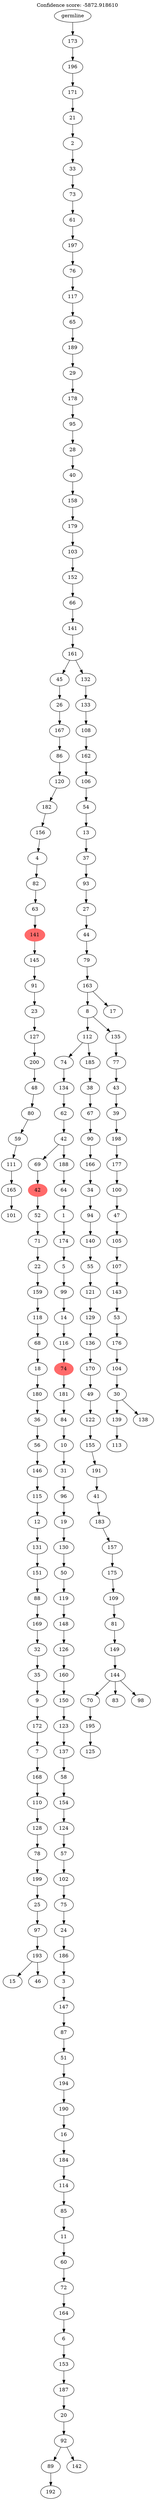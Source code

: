 digraph g {
	"202" -> "203";
	"203" [label="101"];
	"201" -> "202";
	"202" [label="165"];
	"200" -> "201";
	"201" [label="111"];
	"199" -> "200";
	"200" [label="59"];
	"198" -> "199";
	"199" [label="80"];
	"197" -> "198";
	"198" [label="48"];
	"196" -> "197";
	"197" [label="200"];
	"195" -> "196";
	"196" [label="127"];
	"194" -> "195";
	"195" [label="23"];
	"193" -> "194";
	"194" [label="91"];
	"192" -> "193";
	"193" [label="145"];
	"191" -> "192";
	"192" [color=indianred1, style=filled, label="141"];
	"190" -> "191";
	"191" [label="63"];
	"189" -> "190";
	"190" [label="82"];
	"188" -> "189";
	"189" [label="4"];
	"187" -> "188";
	"188" [label="156"];
	"186" -> "187";
	"187" [label="182"];
	"185" -> "186";
	"186" [label="120"];
	"184" -> "185";
	"185" [label="86"];
	"183" -> "184";
	"184" [label="167"];
	"182" -> "183";
	"183" [label="26"];
	"178" -> "179";
	"179" [label="15"];
	"178" -> "180";
	"180" [label="46"];
	"177" -> "178";
	"178" [label="193"];
	"176" -> "177";
	"177" [label="97"];
	"175" -> "176";
	"176" [label="25"];
	"174" -> "175";
	"175" [label="199"];
	"173" -> "174";
	"174" [label="78"];
	"172" -> "173";
	"173" [label="128"];
	"171" -> "172";
	"172" [label="110"];
	"170" -> "171";
	"171" [label="168"];
	"169" -> "170";
	"170" [label="7"];
	"168" -> "169";
	"169" [label="172"];
	"167" -> "168";
	"168" [label="9"];
	"166" -> "167";
	"167" [label="35"];
	"165" -> "166";
	"166" [label="32"];
	"164" -> "165";
	"165" [label="169"];
	"163" -> "164";
	"164" [label="88"];
	"162" -> "163";
	"163" [label="151"];
	"161" -> "162";
	"162" [label="131"];
	"160" -> "161";
	"161" [label="12"];
	"159" -> "160";
	"160" [label="115"];
	"158" -> "159";
	"159" [label="146"];
	"157" -> "158";
	"158" [label="56"];
	"156" -> "157";
	"157" [label="36"];
	"155" -> "156";
	"156" [label="180"];
	"154" -> "155";
	"155" [label="18"];
	"153" -> "154";
	"154" [label="68"];
	"152" -> "153";
	"153" [label="118"];
	"151" -> "152";
	"152" [label="159"];
	"150" -> "151";
	"151" [label="22"];
	"149" -> "150";
	"150" [label="71"];
	"148" -> "149";
	"149" [label="52"];
	"147" -> "148";
	"148" [color=indianred1, style=filled, label="42"];
	"145" -> "146";
	"146" [label="192"];
	"143" -> "144";
	"144" [label="142"];
	"143" -> "145";
	"145" [label="89"];
	"142" -> "143";
	"143" [label="92"];
	"141" -> "142";
	"142" [label="20"];
	"140" -> "141";
	"141" [label="187"];
	"139" -> "140";
	"140" [label="153"];
	"138" -> "139";
	"139" [label="6"];
	"137" -> "138";
	"138" [label="164"];
	"136" -> "137";
	"137" [label="72"];
	"135" -> "136";
	"136" [label="60"];
	"134" -> "135";
	"135" [label="11"];
	"133" -> "134";
	"134" [label="85"];
	"132" -> "133";
	"133" [label="114"];
	"131" -> "132";
	"132" [label="184"];
	"130" -> "131";
	"131" [label="16"];
	"129" -> "130";
	"130" [label="190"];
	"128" -> "129";
	"129" [label="194"];
	"127" -> "128";
	"128" [label="51"];
	"126" -> "127";
	"127" [label="87"];
	"125" -> "126";
	"126" [label="147"];
	"124" -> "125";
	"125" [label="3"];
	"123" -> "124";
	"124" [label="186"];
	"122" -> "123";
	"123" [label="24"];
	"121" -> "122";
	"122" [label="75"];
	"120" -> "121";
	"121" [label="102"];
	"119" -> "120";
	"120" [label="57"];
	"118" -> "119";
	"119" [label="124"];
	"117" -> "118";
	"118" [label="154"];
	"116" -> "117";
	"117" [label="58"];
	"115" -> "116";
	"116" [label="137"];
	"114" -> "115";
	"115" [label="123"];
	"113" -> "114";
	"114" [label="150"];
	"112" -> "113";
	"113" [label="160"];
	"111" -> "112";
	"112" [label="126"];
	"110" -> "111";
	"111" [label="148"];
	"109" -> "110";
	"110" [label="119"];
	"108" -> "109";
	"109" [label="50"];
	"107" -> "108";
	"108" [label="130"];
	"106" -> "107";
	"107" [label="19"];
	"105" -> "106";
	"106" [label="96"];
	"104" -> "105";
	"105" [label="31"];
	"103" -> "104";
	"104" [label="10"];
	"102" -> "103";
	"103" [label="84"];
	"101" -> "102";
	"102" [label="181"];
	"100" -> "101";
	"101" [color=indianred1, style=filled, label="74"];
	"99" -> "100";
	"100" [label="116"];
	"98" -> "99";
	"99" [label="14"];
	"97" -> "98";
	"98" [label="99"];
	"96" -> "97";
	"97" [label="5"];
	"95" -> "96";
	"96" [label="174"];
	"94" -> "95";
	"95" [label="1"];
	"93" -> "94";
	"94" [label="64"];
	"92" -> "93";
	"93" [label="188"];
	"92" -> "147";
	"147" [label="69"];
	"91" -> "92";
	"92" [label="42"];
	"90" -> "91";
	"91" [label="62"];
	"89" -> "90";
	"90" [label="134"];
	"86" -> "87";
	"87" [label="125"];
	"85" -> "86";
	"86" [label="195"];
	"83" -> "84";
	"84" [label="83"];
	"83" -> "85";
	"85" [label="70"];
	"83" -> "88";
	"88" [label="98"];
	"82" -> "83";
	"83" [label="144"];
	"81" -> "82";
	"82" [label="149"];
	"80" -> "81";
	"81" [label="81"];
	"79" -> "80";
	"80" [label="109"];
	"78" -> "79";
	"79" [label="175"];
	"77" -> "78";
	"78" [label="157"];
	"76" -> "77";
	"77" [label="183"];
	"75" -> "76";
	"76" [label="41"];
	"74" -> "75";
	"75" [label="191"];
	"73" -> "74";
	"74" [label="155"];
	"72" -> "73";
	"73" [label="122"];
	"71" -> "72";
	"72" [label="49"];
	"70" -> "71";
	"71" [label="170"];
	"69" -> "70";
	"70" [label="136"];
	"68" -> "69";
	"69" [label="129"];
	"67" -> "68";
	"68" [label="121"];
	"66" -> "67";
	"67" [label="55"];
	"65" -> "66";
	"66" [label="140"];
	"64" -> "65";
	"65" [label="94"];
	"63" -> "64";
	"64" [label="34"];
	"62" -> "63";
	"63" [label="166"];
	"61" -> "62";
	"62" [label="90"];
	"60" -> "61";
	"61" [label="67"];
	"59" -> "60";
	"60" [label="38"];
	"58" -> "59";
	"59" [label="185"];
	"58" -> "89";
	"89" [label="74"];
	"55" -> "56";
	"56" [label="113"];
	"54" -> "55";
	"55" [label="139"];
	"54" -> "57";
	"57" [label="138"];
	"53" -> "54";
	"54" [label="30"];
	"52" -> "53";
	"53" [label="104"];
	"51" -> "52";
	"52" [label="176"];
	"50" -> "51";
	"51" [label="53"];
	"49" -> "50";
	"50" [label="143"];
	"48" -> "49";
	"49" [label="107"];
	"47" -> "48";
	"48" [label="105"];
	"46" -> "47";
	"47" [label="47"];
	"45" -> "46";
	"46" [label="100"];
	"44" -> "45";
	"45" [label="177"];
	"43" -> "44";
	"44" [label="198"];
	"42" -> "43";
	"43" [label="39"];
	"41" -> "42";
	"42" [label="43"];
	"40" -> "41";
	"41" [label="77"];
	"39" -> "40";
	"40" [label="135"];
	"39" -> "58";
	"58" [label="112"];
	"38" -> "39";
	"39" [label="8"];
	"38" -> "181";
	"181" [label="17"];
	"37" -> "38";
	"38" [label="163"];
	"36" -> "37";
	"37" [label="79"];
	"35" -> "36";
	"36" [label="44"];
	"34" -> "35";
	"35" [label="27"];
	"33" -> "34";
	"34" [label="93"];
	"32" -> "33";
	"33" [label="37"];
	"31" -> "32";
	"32" [label="13"];
	"30" -> "31";
	"31" [label="54"];
	"29" -> "30";
	"30" [label="106"];
	"28" -> "29";
	"29" [label="162"];
	"27" -> "28";
	"28" [label="108"];
	"26" -> "27";
	"27" [label="133"];
	"25" -> "26";
	"26" [label="132"];
	"25" -> "182";
	"182" [label="45"];
	"24" -> "25";
	"25" [label="161"];
	"23" -> "24";
	"24" [label="141"];
	"22" -> "23";
	"23" [label="66"];
	"21" -> "22";
	"22" [label="152"];
	"20" -> "21";
	"21" [label="103"];
	"19" -> "20";
	"20" [label="179"];
	"18" -> "19";
	"19" [label="158"];
	"17" -> "18";
	"18" [label="40"];
	"16" -> "17";
	"17" [label="28"];
	"15" -> "16";
	"16" [label="95"];
	"14" -> "15";
	"15" [label="178"];
	"13" -> "14";
	"14" [label="29"];
	"12" -> "13";
	"13" [label="189"];
	"11" -> "12";
	"12" [label="65"];
	"10" -> "11";
	"11" [label="117"];
	"9" -> "10";
	"10" [label="76"];
	"8" -> "9";
	"9" [label="197"];
	"7" -> "8";
	"8" [label="61"];
	"6" -> "7";
	"7" [label="73"];
	"5" -> "6";
	"6" [label="33"];
	"4" -> "5";
	"5" [label="2"];
	"3" -> "4";
	"4" [label="21"];
	"2" -> "3";
	"3" [label="171"];
	"1" -> "2";
	"2" [label="196"];
	"0" -> "1";
	"1" [label="173"];
	"0" [label="germline"];
	labelloc="t";
	label="Confidence score: -5872.918610";
}
